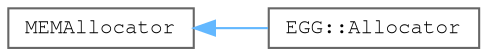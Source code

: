 digraph "Graphical Class Hierarchy"
{
 // LATEX_PDF_SIZE
  bgcolor="transparent";
  edge [fontname=FreeMono,fontsize=10,labelfontname=FreeMono,labelfontsize=10];
  node [fontname=FreeMono,fontsize=10,shape=box,height=0.2,width=0.4];
  rankdir="LR";
  Node0 [label="MEMAllocator",height=0.2,width=0.4,color="grey40", fillcolor="white", style="filled",URL="$class_m_e_m_allocator.html",tooltip=" "];
  Node0 -> Node1 [dir="back",color="steelblue1",style="solid"];
  Node1 [label="EGG::Allocator",height=0.2,width=0.4,color="grey40", fillcolor="white", style="filled",URL="$class_e_g_g_1_1_allocator.html",tooltip=" "];
}
